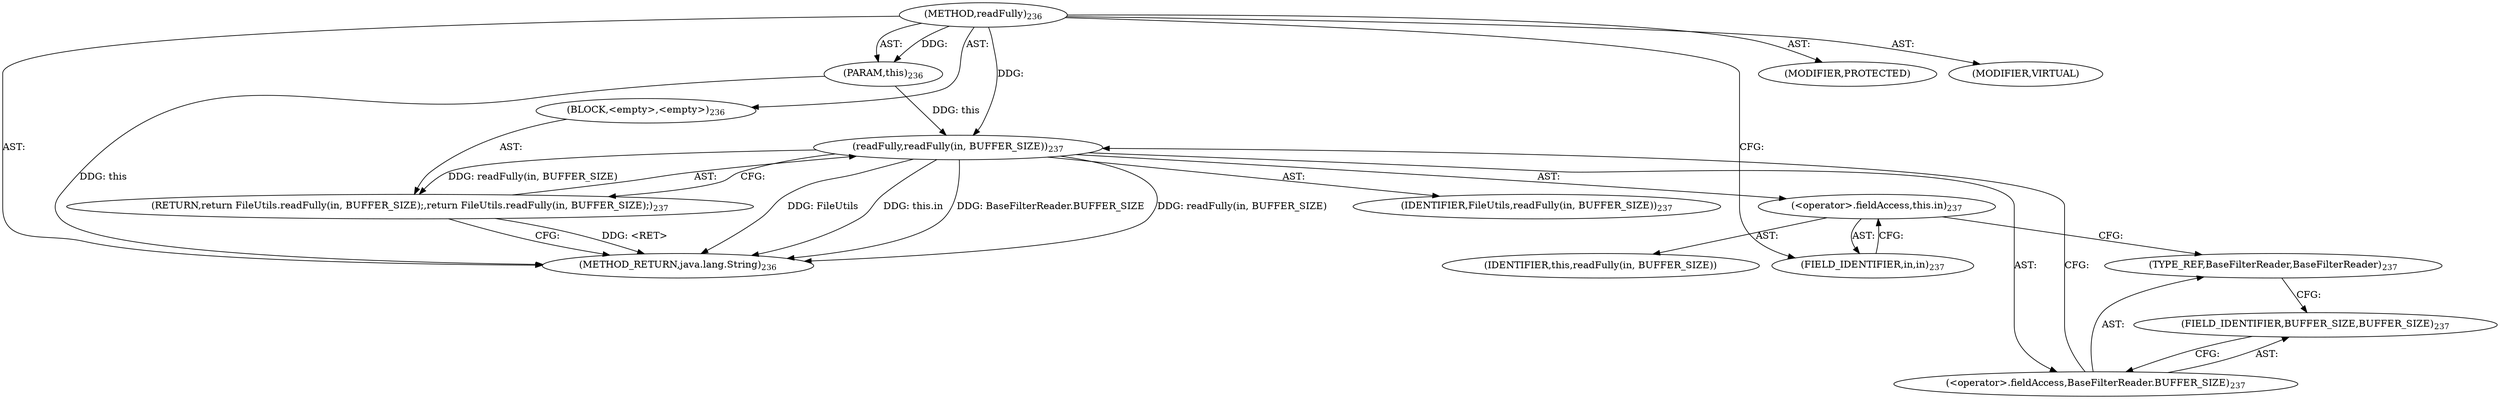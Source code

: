 digraph "readFully" {  
"111669149705" [label = <(METHOD,readFully)<SUB>236</SUB>> ]
"115964117008" [label = <(PARAM,this)<SUB>236</SUB>> ]
"25769803800" [label = <(BLOCK,&lt;empty&gt;,&lt;empty&gt;)<SUB>236</SUB>> ]
"146028888073" [label = <(RETURN,return FileUtils.readFully(in, BUFFER_SIZE);,return FileUtils.readFully(in, BUFFER_SIZE);)<SUB>237</SUB>> ]
"30064771136" [label = <(readFully,readFully(in, BUFFER_SIZE))<SUB>237</SUB>> ]
"68719476793" [label = <(IDENTIFIER,FileUtils,readFully(in, BUFFER_SIZE))<SUB>237</SUB>> ]
"30064771137" [label = <(&lt;operator&gt;.fieldAccess,this.in)<SUB>237</SUB>> ]
"68719476794" [label = <(IDENTIFIER,this,readFully(in, BUFFER_SIZE))> ]
"55834574858" [label = <(FIELD_IDENTIFIER,in,in)<SUB>237</SUB>> ]
"30064771138" [label = <(&lt;operator&gt;.fieldAccess,BaseFilterReader.BUFFER_SIZE)<SUB>237</SUB>> ]
"180388626434" [label = <(TYPE_REF,BaseFilterReader,BaseFilterReader)<SUB>237</SUB>> ]
"55834574859" [label = <(FIELD_IDENTIFIER,BUFFER_SIZE,BUFFER_SIZE)<SUB>237</SUB>> ]
"133143986198" [label = <(MODIFIER,PROTECTED)> ]
"133143986199" [label = <(MODIFIER,VIRTUAL)> ]
"128849018889" [label = <(METHOD_RETURN,java.lang.String)<SUB>236</SUB>> ]
  "111669149705" -> "115964117008"  [ label = "AST: "] 
  "111669149705" -> "25769803800"  [ label = "AST: "] 
  "111669149705" -> "133143986198"  [ label = "AST: "] 
  "111669149705" -> "133143986199"  [ label = "AST: "] 
  "111669149705" -> "128849018889"  [ label = "AST: "] 
  "25769803800" -> "146028888073"  [ label = "AST: "] 
  "146028888073" -> "30064771136"  [ label = "AST: "] 
  "30064771136" -> "68719476793"  [ label = "AST: "] 
  "30064771136" -> "30064771137"  [ label = "AST: "] 
  "30064771136" -> "30064771138"  [ label = "AST: "] 
  "30064771137" -> "68719476794"  [ label = "AST: "] 
  "30064771137" -> "55834574858"  [ label = "AST: "] 
  "30064771138" -> "180388626434"  [ label = "AST: "] 
  "30064771138" -> "55834574859"  [ label = "AST: "] 
  "146028888073" -> "128849018889"  [ label = "CFG: "] 
  "30064771136" -> "146028888073"  [ label = "CFG: "] 
  "30064771137" -> "180388626434"  [ label = "CFG: "] 
  "30064771138" -> "30064771136"  [ label = "CFG: "] 
  "55834574858" -> "30064771137"  [ label = "CFG: "] 
  "180388626434" -> "55834574859"  [ label = "CFG: "] 
  "55834574859" -> "30064771138"  [ label = "CFG: "] 
  "111669149705" -> "55834574858"  [ label = "CFG: "] 
  "146028888073" -> "128849018889"  [ label = "DDG: &lt;RET&gt;"] 
  "115964117008" -> "128849018889"  [ label = "DDG: this"] 
  "30064771136" -> "128849018889"  [ label = "DDG: FileUtils"] 
  "30064771136" -> "128849018889"  [ label = "DDG: this.in"] 
  "30064771136" -> "128849018889"  [ label = "DDG: BaseFilterReader.BUFFER_SIZE"] 
  "30064771136" -> "128849018889"  [ label = "DDG: readFully(in, BUFFER_SIZE)"] 
  "111669149705" -> "115964117008"  [ label = "DDG: "] 
  "30064771136" -> "146028888073"  [ label = "DDG: readFully(in, BUFFER_SIZE)"] 
  "111669149705" -> "30064771136"  [ label = "DDG: "] 
  "115964117008" -> "30064771136"  [ label = "DDG: this"] 
}
